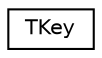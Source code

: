 digraph "Graphical Class Hierarchy"
{
 // LATEX_PDF_SIZE
  edge [fontname="Helvetica",fontsize="10",labelfontname="Helvetica",labelfontsize="10"];
  node [fontname="Helvetica",fontsize="10",shape=record];
  rankdir="LR";
  Node0 [label="TKey",height=0.2,width=0.4,color="black", fillcolor="white", style="filled",URL="$union_t_key.html",tooltip=" "];
}
